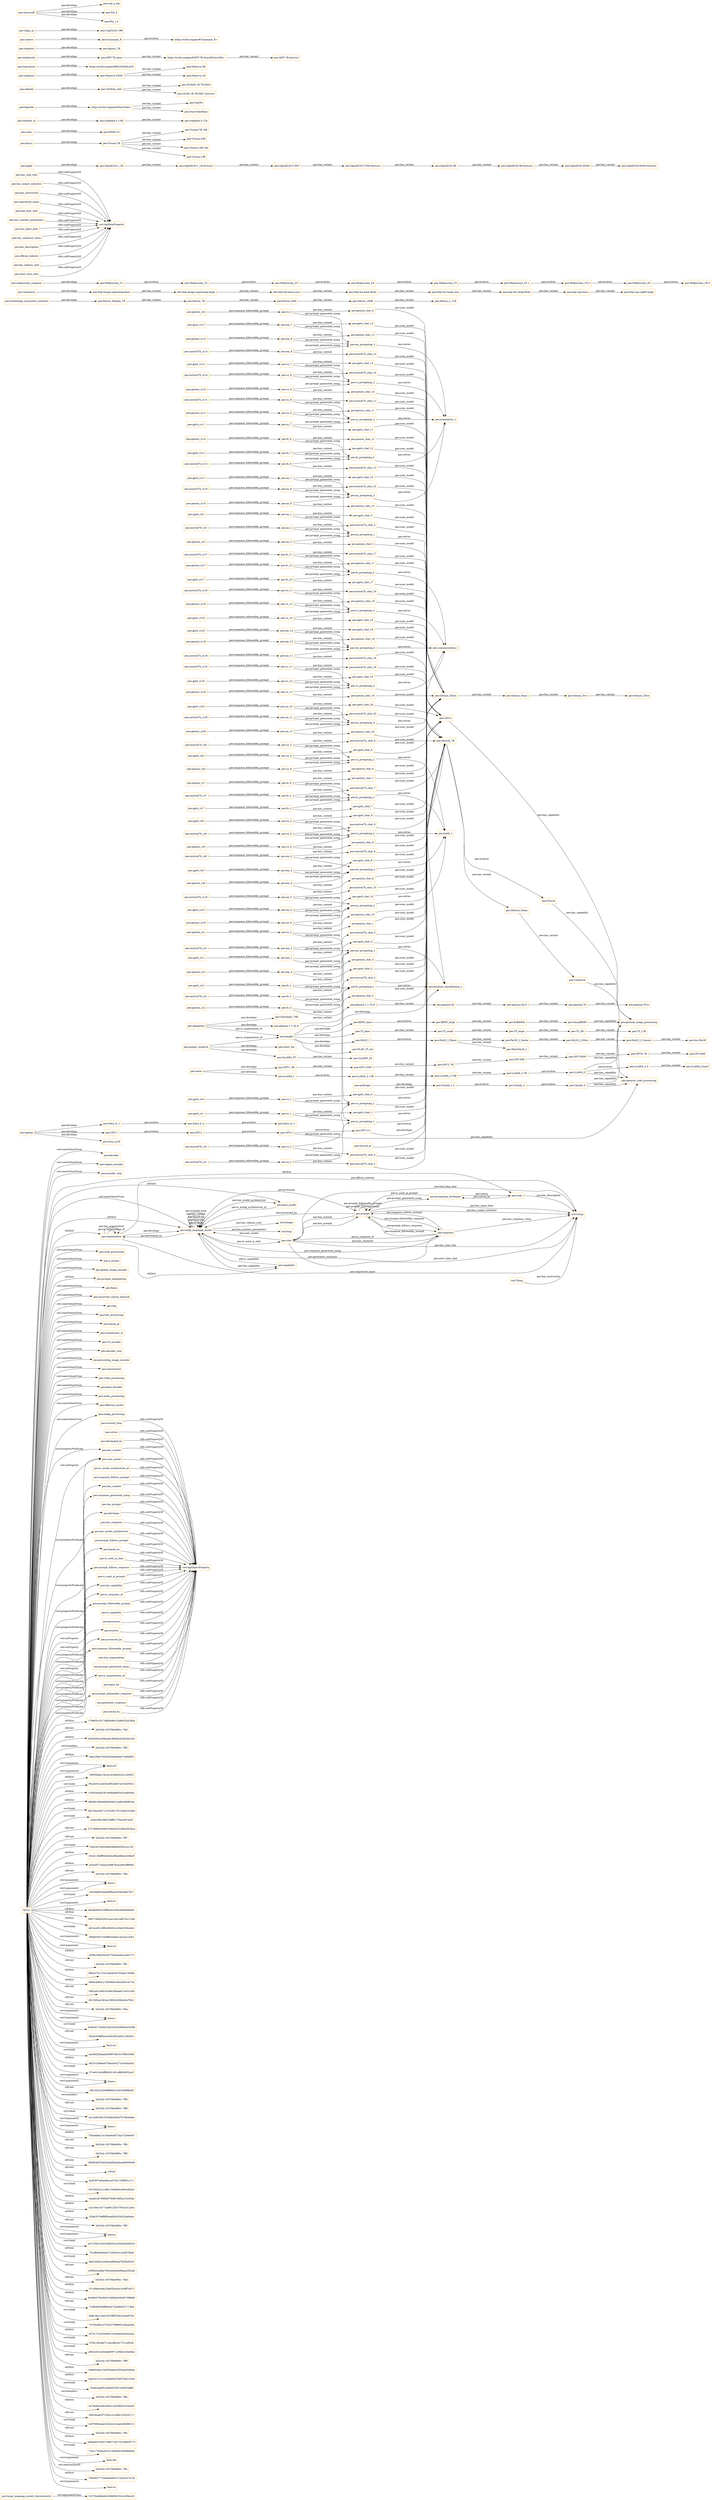 digraph ar2dtool_diagram { 
rankdir=LR;
size="1501"
node [shape = rectangle, color="orange"]; "peo:large_language_model_characteristic" "peo:decoder" "peo:region_encoder" "peo:encoder_only" "peo:organization" "peo:code_processing" "peo:q_former" "peo:global_image_encoder" "peo:prompt_engineering" "peo:llama" "peo:recurrent_neural_network" "peo:chat" "peo:clip" "peo:text_processing" "peo:lamda_pt" "peo:prompting_technique" "peo:transformer_xl" "peo:vit_encoder" "peo:decoder_only" "peo:task" "peo:grounding_image_encoder" "peo:transformer" "peo:capability" "peo:video_processing" "peo:pixel_decoder" "peo:audio_processing" "peo:prompt" "peo:base_model" "peo:diffusion_model" "peo:large_language_model" "53376da66a0eb18fdf481941a509ac45" "peo:image_processing" "peo:response" ; /*classes style*/
	"peo:gemini_rs4" -> "peo:ro_3" [ label = "peo:response_followedby_prompt" ];
	"peo:gpt4_chat_4" -> "peo:GPT-4" [ label = "peo:uses_model" ];
	"peo:gemini_rs12" -> "peo:fs_9" [ label = "peo:response_followedby_prompt" ];
	"peo:ro_1" -> "peo:ro_prompting_1" [ label = "peo:prompt_generated_using" ];
	"peo:ro_1" -> "peo:gpt4_chat_4" [ label = "peo:has_context" ];
	"peo:an_5" -> "peo:an_prompting_2" [ label = "peo:prompt_generated_using" ];
	"peo:an_5" -> "peo:mistral7b_chat_10" [ label = "peo:has_context" ];
	"peo:gpt4_rs20" -> "peo:an_10" [ label = "peo:response_followedby_prompt" ];
	"peo:zs_2" -> "peo:zs_prompting_1" [ label = "peo:prompt_generated_using" ];
	"peo:zs_2" -> "peo:mistral7b_chat_1" [ label = "peo:has_context" ];
	"peo:Falcon_180B" -> "peo:Falcon_2_11B" [ label = "peo:has_variant" ];
	"peo:fs_11" -> "peo:fs_prompting_4" [ label = "peo:prompt_generated_using" ];
	"peo:fs_11" -> "peo:mistral7b_chat_17" [ label = "peo:has_context" ];
	"peo:has_variant" -> "owl:topObjectProperty" [ label = "rdfs:subPropertyOf" ];
	"peo:gemini_chat_15" -> "peo:Gemini_Flash" [ label = "peo:uses_model" ];
	"peo:uses_model" -> "owl:topObjectProperty" [ label = "rdfs:subPropertyOf" ];
	"peo:GPT-2" -> "peo:GPT-3" [ label = "peo:evolves" ];
	"peo:ro_11" -> "peo:ro_prompting_4" [ label = "peo:prompt_generated_using" ];
	"peo:ro_11" -> "peo:mistral7b_chat_19" [ label = "peo:has_context" ];
	"peo:gpt4_chat_15" -> "peo:GPT-4" [ label = "peo:uses_model" ];
	"peo:mistral7b_rs6" -> "peo:zs_5" [ label = "peo:response_followedby_prompt" ];
	"peo:mistral7b_chat_12" -> "peo:Mistral_7B" [ label = "peo:uses_model" ];
	"peo:salesforce" -> "peo:blip-image-captioning-base" [ label = "peo:develops" ];
	"peo:em_7" -> "peo:em_prompting_3" [ label = "peo:prompt_generated_using" ];
	"peo:em_7" -> "peo:gpt4_chat_13" [ label = "peo:has_context" ];
	"peo:mistral7b_rs10" -> "peo:an_5" [ label = "peo:response_followedby_prompt" ];
	"peo:gpt4_rs14" -> "peo:ro_7" [ label = "peo:response_followedby_prompt" ];
	"peo:Midjourney_V2" -> "peo:Midjourney_V3" [ label = "peo:evolves" ];
	"peo:is_model_architecture_of" -> "owl:topObjectProperty" [ label = "rdfs:subPropertyOf" ];
	"peo:gemini_chat_5" -> "peo:Gemini_Flash" [ label = "peo:uses_model" ];
	"peo:RoBERTa" -> "peo:VisualBERT" [ label = "peo:has_variant" ];
	"peo:has_chat_title" -> "owl:topDataProperty" [ label = "rdfs:subPropertyOf" ];
	"peo:em_10" -> "peo:em_prompting_4" [ label = "peo:prompt_generated_using" ];
	"peo:em_10" -> "peo:gpt4_chat_18" [ label = "peo:has_context" ];
	"peo:zs_prompting_2" -> "peo:math_1" [ label = "peo:solves" ];
	"peo:gpt4_rs5" -> "peo:an_1" [ label = "peo:response_followedby_prompt" ];
	"peo:an_12" -> "peo:an_prompting_4" [ label = "peo:prompt_generated_using" ];
	"peo:an_12" -> "peo:gemini_chat_20" [ label = "peo:has_context" ];
	"peo:gemini_rs18" -> "peo:em_12" [ label = "peo:response_followedby_prompt" ];
	"peo:mistral7b_chat_5" -> "peo:Mistral_7B" [ label = "peo:uses_model" ];
	"peo:ro_7" -> "peo:ro_prompting_3" [ label = "peo:prompt_generated_using" ];
	"peo:ro_7" -> "peo:gpt4_chat_14" [ label = "peo:has_context" ];
	"peo:deepmind" -> "peo:google" [ label = "peo:is_organization_of" ];
	"peo:deepmind" -> "peo:gemma-1.1-2b-it" [ label = "peo:develops" ];
	"peo:deepmind" -> "peo:Chinchilla_70B" [ label = "peo:develops" ];
	"peo:response_follows_prompt" -> "owl:topObjectProperty" [ label = "rdfs:subPropertyOf" ];
	"peo:OpenELM-450M" -> "peo:OpenELM-450M-Instruct" [ label = "peo:has_variant" ];
	"peo:lmsys" -> "peo:Vicuna-7B" [ label = "peo:develops" ];
	"peo:Midjourney_V5.2" -> "peo:Midjourney_V6" [ label = "peo:evolves" ];
	"peo:Vicuna-7B" -> "peo:Vicuna-7B-16k" [ label = "peo:has_variant" ];
	"peo:Vicuna-7B" -> "peo:Vicuna-33B" [ label = "peo:has_variant" ];
	"peo:Vicuna-7B" -> "peo:Vicuna-13B-16k" [ label = "peo:has_variant" ];
	"peo:Vicuna-7B" -> "peo:Vicuna-13B" [ label = "peo:has_variant" ];
	"peo:PaLM_2_Bison" -> "peo:PaLM_2_Gecko" [ label = "peo:has_variant" ];
	"peo:PaLM_2_Bison" -> "peo:Med-PaLM_2" [ label = "peo:has_variant" ];
	"peo:LLAMA_2-13B" -> "peo:LLAMA_2-70B" [ label = "peo:has_variant" ];
	"peo:Mistral_7B" -> "peo:Mistral_Nemo" [ label = "peo:has_variant" ];
	"peo:Mistral_7B" -> "peo:Pixtral" [ label = "peo:evolves" ];
	"peo:zs_8" -> "peo:zs_prompting_3" [ label = "peo:prompt_generated_using" ];
	"peo:zs_8" -> "peo:mistral7b_chat_11" [ label = "peo:has_context" ];
	"peo:OPT-125M" -> "peo:OPT-2.7B" [ label = "peo:has_variant" ];
	"peo:gemini_chat_10" -> "peo:Gemini_Flash" [ label = "peo:uses_model" ];
	"peo:VisualBERT" -> "peo:general_image_processing" [ label = "peo:has_capability" ];
	"peo:has_context" -> "owl:topObjectProperty" [ label = "rdfs:subPropertyOf" ];
	"peo:an_prompting_1" -> "peo:emotion_classification_1" [ label = "peo:solves" ];
	"peo:response_generated_using" -> "owl:topObjectProperty" [ label = "rdfs:subPropertyOf" ];
	"peo:gpt4_chat_10" -> "peo:GPT-4" [ label = "peo:uses_model" ];
	"peo:Claude_3" -> "peo:general_image_processing" [ label = "peo:has_capability" ];
	"peo:Claude_3" -> "peo:general_code_processing" [ label = "peo:has_capability" ];
	"peo:mistral7b_rs1" -> "peo:zs_2" [ label = "peo:response_followedby_prompt" ];
	"peo:fs_6" -> "peo:fs_prompting_2" [ label = "peo:prompt_generated_using" ];
	"peo:fs_6" -> "peo:gemini_chat_7" [ label = "peo:has_context" ];
	"peo:fs_prompting_4" -> "peo:summarization_1" [ label = "peo:solves" ];
	"peo:em_2" -> "peo:em_prompting_1" [ label = "peo:prompt_generated_using" ];
	"peo:em_2" -> "peo:mistral7b_chat_3" [ label = "peo:has_context" ];
	"peo:mistral7b_chat_18" -> "peo:Mistral_7B" [ label = "peo:uses_model" ];
	"peo:mistral7b_rs16" -> "peo:zs_11" [ label = "peo:response_followedby_prompt" ];
	"peo:OPT-350M" -> "peo:OPT-6.7B" [ label = "peo:has_variant" ];
	"peo:mistral_ai" -> "peo:Mistral_7B" [ label = "peo:develops" ];
	"peo:anthropic" -> "peo:Claude_1.2" [ label = "peo:develops" ];
	"peo:rwkv" -> "peo:RWKV-v5" [ label = "peo:develops" ];
	"peo:PaLM_2_Otter" -> "peo:PaLM_2_Unicorn" [ label = "peo:has_variant" ];
	"peo:ro_prompting_1" -> "peo:emotion_classification_1" [ label = "peo:solves" ];
	"peo:gemini_rs5" -> "peo:an_3" [ label = "peo:response_followedby_prompt" ];
	"peo:gemini_rs13" -> "peo:em_9" [ label = "peo:response_followedby_prompt" ];
	"peo:ro_2" -> "peo:ro_prompting_1" [ label = "peo:prompt_generated_using" ];
	"peo:ro_2" -> "peo:mistral7b_chat_4" [ label = "peo:has_context" ];
	"peo:an_6" -> "peo:an_prompting_2" [ label = "peo:prompt_generated_using" ];
	"peo:an_6" -> "peo:gemini_chat_10" [ label = "peo:has_context" ];
	"peo:gpt4_chat_5" -> "peo:GPT-4" [ label = "peo:uses_model" ];
	"peo:blip-vqa-base" -> "peo:blip-vqa-capfilt-large" [ label = "peo:has_variant" ];
	"peo:has_prompt" -> "owl:topObjectProperty" [ label = "rdfs:subPropertyOf" ];
	"peo:OpenELM-1_1B" -> "peo:OpenELM-1_1B-Instruct" [ label = "peo:has_variant" ];
	"peo:PaLM_2_Gecko" -> "peo:PaLM_2_Otter" [ label = "peo:has_variant" ];
	"peo:zs_3" -> "peo:zs_prompting_1" [ label = "peo:prompt_generated_using" ];
	"peo:zs_3" -> "peo:gemini_chat_1" [ label = "peo:has_context" ];
	"peo:develops" -> "owl:topObjectProperty" [ label = "rdfs:subPropertyOf" ];
	"peo:LLAMA_2-7B" -> "peo:LLAMA_3" [ label = "peo:evolves" ];
	"peo:fs_12" -> "peo:fs_prompting_4" [ label = "peo:prompt_generated_using" ];
	"peo:fs_12" -> "peo:gemini_chat_17" [ label = "peo:has_context" ];
	"peo:gemma-7b" -> "peo:gemma-7b-it" [ label = "peo:has_variant" ];
	"peo:gemini_chat_16" -> "peo:Gemini_Flash" [ label = "peo:uses_model" ];
	"peo:has_response" -> "owl:topObjectProperty" [ label = "rdfs:subPropertyOf" ];
	"peo:ro_12" -> "peo:ro_prompting_4" [ label = "peo:prompt_generated_using" ];
	"peo:ro_12" -> "peo:gemini_chat_19" [ label = "peo:has_context" ];
	"peo:GPT-3" -> "peo:general_code_processing" [ label = "peo:has_capability" ];
	"peo:GPT-3" -> "peo:GPT-3.5" [ label = "peo:evolves" ];
	"peo:gpt4_chat_16" -> "peo:GPT-4" [ label = "peo:uses_model" ];
	"peo:OPT-6.7B" -> "peo:OPT-66B" [ label = "peo:has_variant" ];
	"peo:stablelm-2-1-6b" -> "peo:stablelm-2-12b" [ label = "peo:has_variant" ];
	"peo:fs_1" -> "peo:fs_prompting_1" [ label = "peo:prompt_generated_using" ];
	"peo:fs_1" -> "peo:gpt4_chat_2" [ label = "peo:has_context" ];
	"peo:Gemini_Flash" -> "peo:Gemini_Nano" [ label = "peo:has_variant" ];
	"peo:mistral7b_rs7" -> "peo:fs_5" [ label = "peo:response_followedby_prompt" ];
	"peo:blip-itm-base-flickr" -> "peo:blip-itm-large-coco" [ label = "peo:has_variant" ];
	"peo:has_model_architecture" -> "owl:topObjectProperty" [ label = "rdfs:subPropertyOf" ];
	"peo:em_8" -> "peo:em_prompting_3" [ label = "peo:prompt_generated_using" ];
	"peo:em_8" -> "peo:mistral7b_chat_13" [ label = "peo:has_context" ];
	"peo:mistral7b_chat_13" -> "peo:Mistral_7B" [ label = "peo:uses_model" ];
	"peo:has_output_indicator" -> "owl:topDataProperty" [ label = "rdfs:subPropertyOf" ];
	"peo:mistral7b_rs11" -> "peo:zs_8" [ label = "peo:response_followedby_prompt" ];
	"peo:gpt4_rs15" -> "peo:an_7" [ label = "peo:response_followedby_prompt" ];
	"peo:Midjourney_V3" -> "peo:Midjourney_V4" [ label = "peo:evolves" ];
	"peo:gemini_chat_6" -> "peo:Gemini_Flash" [ label = "peo:uses_model" ];
	"https://w3id.org/peo#StarCoder+" -> "peo:StarPii" [ label = "peo:has_variant" ];
	"https://w3id.org/peo#StarCoder+" -> "peo:StarCoderBase" [ label = "peo:has_variant" ];
	"peo:allenAI" -> "peo:OLMoE_code" [ label = "peo:develops" ];
	"peo:an_1" -> "peo:an_prompting_1" [ label = "peo:prompt_generated_using" ];
	"peo:an_1" -> "peo:gpt4_chat_5" [ label = "peo:has_context" ];
	"peo:Gemini_Pro" -> "peo:Gemini_Ultra" [ label = "peo:has_variant" ];
	"peo:em_11" -> "peo:em_prompting_4" [ label = "peo:prompt_generated_using" ];
	"peo:em_11" -> "peo:mistral7b_chat_18" [ label = "peo:has_context" ];
	"peo:zs_prompting_3" -> "peo:translation_1" [ label = "peo:solves" ];
	"peo:gpt4_rs6" -> "peo:zs_4" [ label = "peo:response_followedby_prompt" ];
	"peo:gemini_rs19" -> "peo:ro_12" [ label = "peo:response_followedby_prompt" ];
	"peo:mistral7b_chat_6" -> "peo:Mistral_7B" [ label = "peo:uses_model" ];
	"peo:ro_8" -> "peo:ro_prompting_3" [ label = "peo:prompt_generated_using" ];
	"peo:ro_8" -> "peo:mistral7b_chat_14" [ label = "peo:has_context" ];
	"peo:BERT_base" -> "peo:BERT_large" [ label = "peo:evolves" ];
	"peo:prompt_follows_prompt" -> "owl:topObjectProperty" [ label = "rdfs:subPropertyOf" ];
	"peo:gemini_rs20" -> "peo:an_12" [ label = "peo:response_followedby_prompt" ];
	"peo:zs_9" -> "peo:zs_prompting_3" [ label = "peo:prompt_generated_using" ];
	"peo:zs_9" -> "peo:gemini_chat_11" [ label = "peo:has_context" ];
	"peo:gemini_chat_11" -> "peo:Gemini_Flash" [ label = "peo:uses_model" ];
	"peo:an_prompting_2" -> "peo:math_1" [ label = "peo:solves" ];
	"peo:gpt4_chat_11" -> "peo:GPT-4" [ label = "peo:uses_model" ];
	"peo:mistral7b_rs2" -> "peo:fs_2" [ label = "peo:response_followedby_prompt" ];
	"peo:fs_7" -> "peo:fs_prompting_3" [ label = "peo:prompt_generated_using" ];
	"peo:fs_7" -> "peo:gpt4_chat_12" [ label = "peo:has_context" ];
	"peo:em_3" -> "peo:em_prompting_1" [ label = "peo:prompt_generated_using" ];
	"peo:em_3" -> "peo:gemini_chat_3" [ label = "peo:has_context" ];
	"peo:gpt4_rs10" -> "peo:an_4" [ label = "peo:response_followedby_prompt" ];
	"peo:based_on" -> "owl:topObjectProperty" [ label = "rdfs:subPropertyOf" ];
	"peo:sapienza" -> "peo:Minerva-350M" [ label = "peo:develops" ];
	"peo:mistral7b_chat_19" -> "peo:Mistral_7B" [ label = "peo:uses_model" ];
	"peo:T5_base" -> "peo:T5_small" [ label = "peo:has_variant" ];
	"peo:mistral7b_rs17" -> "peo:fs_11" [ label = "peo:response_followedby_prompt" ];
	"peo:gemini_chat_1" -> "peo:Gemini_Flash" [ label = "peo:uses_model" ];
	"peo:Falcon_40B" -> "peo:Falcon_180B" [ label = "peo:has_variant" ];
	"peo:ro_prompting_2" -> "peo:math_1" [ label = "peo:solves" ];
	"peo:gemini_rs6" -> "peo:zs_6" [ label = "peo:response_followedby_prompt" ];
	"peo:blip-image-captioning-large" -> "peo:blip-itm-base-coco" [ label = "peo:has_variant" ];
	"peo:midjourney_company" -> "peo:Midjourney_V1" [ label = "peo:develops" ];
	"peo:mistral7b_chat_1" -> "peo:Mistral_7B" [ label = "peo:uses_model" ];
	"peo:ro_3" -> "peo:ro_prompting_1" [ label = "peo:prompt_generated_using" ];
	"peo:ro_3" -> "peo:gemini_chat_4" [ label = "peo:has_context" ];
	"peo:mistral7b_chat_20" -> "peo:Mistral_7B" [ label = "peo:uses_model" ];
	"peo:gpt4_rs1" -> "peo:zs_1" [ label = "peo:response_followedby_prompt" ];
	"peo:an_7" -> "peo:an_prompting_3" [ label = "peo:prompt_generated_using" ];
	"peo:an_7" -> "peo:gpt4_chat_15" [ label = "peo:has_context" ];
	"peo:large_language_model_characteristic" -> "53376da66a0eb18fdf481941a509ac45" [ label = "owl:equivalentClass" ];
	"peo:gemini_rs14" -> "peo:ro_9" [ label = "peo:response_followedby_prompt" ];
	"peo:blip-itm-base-coco" -> "peo:blip-itm-base-flickr" [ label = "peo:has_variant" ];
	"peo:gpt4_chat_6" -> "peo:GPT-4" [ label = "peo:uses_model" ];
	"peo:OpenELM-270M" -> "peo:OpenELM-270M-Instruct" [ label = "peo:has_variant" ];
	"peo:has_instruction" -> "owl:topDataProperty" [ label = "rdfs:subPropertyOf" ];
	"peo:zs_4" -> "peo:zs_prompting_2" [ label = "peo:prompt_generated_using" ];
	"peo:zs_4" -> "peo:gpt4_chat_6" [ label = "peo:has_context" ];
	"peo:PaLM_1" -> "peo:PaLM_2_Bison" [ label = "peo:evolves" ];
	"peo:GLaMM_FT" -> "peo:GLaMM_ZS" [ label = "peo:has_variant" ];
	"peo:is_used_in_chat" -> "owl:topObjectProperty" [ label = "rdfs:subPropertyOf" ];
	"peo:gemini_chat_17" -> "peo:Gemini_Flash" [ label = "peo:uses_model" ];
	"peo:OLMoE_code" -> "peo:OLMoE-1B-7B-0924" [ label = "peo:has_variant" ];
	"peo:OLMoE_code" -> "peo:OLMo-1B-7B-0927-Instruct" [ label = "peo:has_variant" ];
	"peo:blip-itm-large-coco" -> "peo:blip-itm-large-flickr" [ label = "peo:has_variant" ];
	"peo:GPT-4" -> "peo:general_image_processing" [ label = "peo:has_capability" ];
	"peo:google_research" -> "peo:google" [ label = "peo:is_organization_of" ];
	"peo:google_research" -> "peo:xlnet_llm" [ label = "peo:develops" ];
	"peo:google_research" -> "peo:GLaMM_FT" [ label = "peo:develops" ];
	"peo:gpt4_chat_17" -> "peo:GPT-4" [ label = "peo:uses_model" ];
	"peo:gemma-2b-it" -> "peo:gemma-7b" [ label = "peo:has_variant" ];
	"peo:fs_2" -> "peo:fs_prompting_1" [ label = "peo:prompt_generated_using" ];
	"peo:fs_2" -> "peo:mistral7b_chat_2" [ label = "peo:has_context" ];
	"peo:mistral7b_rs8" -> "peo:em_5" [ label = "peo:response_followedby_prompt" ];
	"peo:mistral7b_chat_14" -> "peo:Mistral_7B" [ label = "peo:uses_model" ];
	"peo:em_9" -> "peo:em_prompting_3" [ label = "peo:prompt_generated_using" ];
	"peo:em_9" -> "peo:gemini_chat_13" [ label = "peo:has_context" ];
	"peo:mistral7b_rs12" -> "peo:fs_8" [ label = "peo:response_followedby_prompt" ];
	"peo:em_prompting_1" -> "peo:emotion_classification_1" [ label = "peo:solves" ];
	"peo:OpenELM-3B-Instruct" -> "peo:OpenELM-450M" [ label = "peo:has_variant" ];
	"peo:gpt4_rs16" -> "peo:zs_10" [ label = "peo:response_followedby_prompt" ];
	"peo:Midjourney_V4" -> "peo:Midjourney_V5" [ label = "peo:evolves" ];
	"peo:gemini_chat_7" -> "peo:Gemini_Flash" [ label = "peo:uses_model" ];
	"peo:gemini_rs1" -> "peo:zs_3" [ label = "peo:response_followedby_prompt" ];
	"peo:T5_large" -> "peo:T5_3B" [ label = "peo:has_variant" ];
	"peo:prompt_follows_response" -> "owl:topObjectProperty" [ label = "rdfs:subPropertyOf" ];
	"peo:an_2" -> "peo:an_prompting_1" [ label = "peo:prompt_generated_using" ];
	"peo:an_2" -> "peo:mistral7b_chat_5" [ label = "peo:has_context" ];
	"peo:gpt4_chat_1" -> "peo:GPT-4" [ label = "peo:uses_model" ];
	"peo:em_12" -> "peo:em_prompting_4" [ label = "peo:prompt_generated_using" ];
	"peo:em_12" -> "peo:gemini_chat_18" [ label = "peo:has_context" ];
	"peo:gpt4_rs7" -> "peo:fs_4" [ label = "peo:response_followedby_prompt" ];
	"peo:zs_prompting_4" -> "peo:summarization_1" [ label = "peo:solves" ];
	"peo:mistral7b_chat_7" -> "peo:Mistral_7B" [ label = "peo:uses_model" ];
	"peo:ro_9" -> "peo:ro_prompting_3" [ label = "peo:prompt_generated_using" ];
	"peo:ro_9" -> "peo:gemini_chat_14" [ label = "peo:has_context" ];
	"peo:registered_name" -> "owl:topDataProperty" [ label = "rdfs:subPropertyOf" ];
	"peo:is_used_in_prompt" -> "owl:topObjectProperty" [ label = "rdfs:subPropertyOf" ];
	"peo:has_capability" -> "owl:topObjectProperty" [ label = "rdfs:subPropertyOf" ];
	"peo:OPT-1.3B" -> "peo:OPT-125M" [ label = "peo:has_variant" ];
	"peo:gemini_chat_12" -> "peo:Gemini_Flash" [ label = "peo:uses_model" ];
	"peo:zs_10" -> "peo:zs_prompting_4" [ label = "peo:prompt_generated_using" ];
	"peo:zs_10" -> "peo:gpt4_chat_16" [ label = "peo:has_context" ];
	"peo:bigscience" -> "https://w3id.org/peo#BLOOMZ&mT0" [ label = "peo:develops" ];
	"peo:an_prompting_3" -> "peo:translation_1" [ label = "peo:solves" ];
	"peo:gpt4_chat_12" -> "peo:GPT-4" [ label = "peo:uses_model" ];
	"peo:OpenELM-270M-Instruct" -> "peo:OpenELM-3B" [ label = "peo:has_variant" ];
	"peo:mistral7b_rs3" -> "peo:em_2" [ label = "peo:response_followedby_prompt" ];
	"peo:MPT-7B_base" -> "https://w3id.org/peo#MPT-7B-StoryWriter-65k+" [ label = "peo:has_variant" ];
	"peo:is_response_of" -> "owl:topObjectProperty" [ label = "rdfs:subPropertyOf" ];
	"peo:prompt_followedby_prompt" -> "owl:topObjectProperty" [ label = "rdfs:subPropertyOf" ];
	"peo:fs_8" -> "peo:fs_prompting_3" [ label = "peo:prompt_generated_using" ];
	"peo:fs_8" -> "peo:mistral7b_chat_12" [ label = "peo:has_context" ];
	"peo:em_4" -> "peo:em_prompting_2" [ label = "peo:prompt_generated_using" ];
	"peo:em_4" -> "peo:gpt4_chat_8" [ label = "peo:has_context" ];
	"peo:gpt4_rs11" -> "peo:zs_7" [ label = "peo:response_followedby_prompt" ];
	"peo:DALL-E_1" -> "peo:DALL-E_2" [ label = "peo:evolves" ];
	"peo:mistral7b_rs18" -> "peo:em_11" [ label = "peo:response_followedby_prompt" ];
	"peo:gemini_chat_2" -> "peo:Gemini_Flash" [ label = "peo:uses_model" ];
	"peo:ro_prompting_3" -> "peo:translation_1" [ label = "peo:solves" ];
	"peo:gemini_rs7" -> "peo:fs_6" [ label = "peo:response_followedby_prompt" ];
	"peo:gpt4_chat_7" -> "peo:GPT-4" [ label = "peo:uses_model" ];
	"peo:Minerva-350M" -> "peo:Minerva-3B" [ label = "peo:has_variant" ];
	"peo:Minerva-350M" -> "peo:Minerva-1B" [ label = "peo:has_variant" ];
	"peo:gpt4_rs2" -> "peo:fs_1" [ label = "peo:response_followedby_prompt" ];
	"peo:is_capability" -> "owl:topObjectProperty" [ label = "rdfs:subPropertyOf" ];
	"peo:gemini_rs15" -> "peo:an_9" [ label = "peo:response_followedby_prompt" ];
	"peo:mistral7b_chat_2" -> "peo:Mistral_7B" [ label = "peo:uses_model" ];
	"peo:ro_4" -> "peo:ro_prompting_2" [ label = "peo:prompt_generated_using" ];
	"peo:ro_4" -> "peo:gpt4_chat_9" [ label = "peo:has_context" ];
	"peo:an_8" -> "peo:an_prompting_3" [ label = "peo:prompt_generated_using" ];
	"peo:an_8" -> "peo:mistral7b_chat_15" [ label = "peo:has_context" ];
	"peo:Falcon_7B" -> "peo:Falcon_40B" [ label = "peo:has_variant" ];
	"peo:end_time_chat" -> "owl:topDataProperty" [ label = "rdfs:subPropertyOf" ];
	"peo:processes" -> "owl:topObjectProperty" [ label = "rdfs:subPropertyOf" ];
	"peo:google" -> "peo:T5_base" [ label = "peo:develops" ];
	"peo:google" -> "peo:PaLM_1" [ label = "peo:develops" ];
	"peo:google" -> "peo:Gemini_Flash" [ label = "peo:develops" ];
	"peo:google" -> "peo:FLAN_T5_xxl" [ label = "peo:develops" ];
	"peo:google" -> "peo:BERT_base" [ label = "peo:develops" ];
	"peo:LLAMA_2-70B" -> "peo:LLAMA_2-7B" [ label = "peo:has_variant" ];
	"peo:has_number_parameters" -> "owl:topDataProperty" [ label = "rdfs:subPropertyOf" ];
	"peo:zs_5" -> "peo:zs_prompting_2" [ label = "peo:prompt_generated_using" ];
	"peo:zs_5" -> "peo:mistral7b_chat_6" [ label = "peo:has_context" ];
	"peo:evolves" -> "owl:topObjectProperty" [ label = "rdfs:subPropertyOf" ];
	"peo:gemini_chat_18" -> "peo:Gemini_Flash" [ label = "peo:uses_model" ];
	"peo:LLAMA_1" -> "peo:LLAMA_2-13B" [ label = "peo:evolves" ];
	"peo:gpt4_chat_18" -> "peo:GPT-4" [ label = "peo:uses_model" ];
	"peo:fs_3" -> "peo:fs_prompting_1" [ label = "peo:prompt_generated_using" ];
	"peo:fs_3" -> "peo:gemini_chat_2" [ label = "peo:has_context" ];
	"peo:BERT_large" -> "peo:RoBERTa" [ label = "peo:has_variant" ];
	"peo:fs_prompting_1" -> "peo:emotion_classification_1" [ label = "peo:solves" ];
	"peo:mistral7b_rs9" -> "peo:ro_5" [ label = "peo:response_followedby_prompt" ];
	"peo:stanford" -> "peo:alpaca_7B" [ label = "peo:develops" ];
	"peo:mistral7b_chat_15" -> "peo:Mistral_7B" [ label = "peo:uses_model" ];
	"peo:em_prompting_2" -> "peo:math_1" [ label = "peo:solves" ];
	"peo:mistral7b_rs13" -> "peo:em_8" [ label = "peo:response_followedby_prompt" ];
	"https://w3id.org/peo#MPT-7B-StoryWriter-65k+" -> "peo:MPT-7B-Instruct" [ label = "peo:has_variant" ];
	"peo:gpt4_rs17" -> "peo:fs_10" [ label = "peo:response_followedby_prompt" ];
	"peo:processed_by" -> "owl:topObjectProperty" [ label = "rdfs:subPropertyOf" ];
	"peo:Midjourney_V5" -> "peo:Midjourney_V5.1" [ label = "peo:evolves" ];
	"peo:meta" -> "peo:OPT-1.3B" [ label = "peo:develops" ];
	"peo:meta" -> "peo:LLAMA_1" [ label = "peo:develops" ];
	"peo:gemini_rs2" -> "peo:fs_3" [ label = "peo:response_followedby_prompt" ];
	"peo:gemini_chat_8" -> "peo:Gemini_Flash" [ label = "peo:uses_model" ];
	"peo:has_input_data" -> "owl:topDataProperty" [ label = "rdfs:subPropertyOf" ];
	"peo:gemini_rs10" -> "peo:an_6" [ label = "peo:response_followedby_prompt" ];
	"peo:an_3" -> "peo:an_prompting_1" [ label = "peo:prompt_generated_using" ];
	"peo:an_3" -> "peo:gemini_chat_5" [ label = "peo:has_context" ];
	"peo:gpt4_chat_2" -> "peo:GPT-4" [ label = "peo:uses_model" ];
	"peo:gpt4_rs8" -> "peo:em_4" [ label = "peo:response_followedby_prompt" ];
	"peo:has_response_value" -> "owl:topDataProperty" [ label = "rdfs:subPropertyOf" ];
	"peo:mistral7b_chat_8" -> "peo:Mistral_7B" [ label = "peo:uses_model" ];
	"peo:Mistral_Nemo" -> "peo:Codestral" [ label = "peo:has_variant" ];
	"peo:response_followedby_prompt" -> "owl:topObjectProperty" [ label = "rdfs:subPropertyOf" ];
	"peo:gemini_chat_13" -> "peo:Gemini_Flash" [ label = "peo:uses_model" ];
	"peo:zs_11" -> "peo:zs_prompting_4" [ label = "peo:prompt_generated_using" ];
	"peo:zs_11" -> "peo:mistral7b_chat_16" [ label = "peo:has_context" ];
	"peo:an_prompting_4" -> "peo:summarization_1" [ label = "peo:solves" ];
	"peo:gpt4_chat_13" -> "peo:GPT-4" [ label = "peo:uses_model" ];
	"peo:Falcon_Mamba_7B" -> "peo:Falcon_7B" [ label = "peo:has_variant" ];
	"peo:gemma-1.1-2b-it" -> "peo:gemma-1.1-7b-it" [ label = "peo:has_variant" ];
	"peo:mistral7b_rs4" -> "peo:ro_2" [ label = "peo:response_followedby_prompt" ];
	"peo:fs_9" -> "peo:fs_prompting_3" [ label = "peo:prompt_generated_using" ];
	"peo:fs_9" -> "peo:gemini_chat_12" [ label = "peo:has_context" ];
	"peo:mistral7b_chat_10" -> "peo:Mistral_7B" [ label = "peo:uses_model" ];
	"peo:em_5" -> "peo:em_prompting_2" [ label = "peo:prompt_generated_using" ];
	"peo:em_5" -> "peo:mistral7b_chat_8" [ label = "peo:has_context" ];
	"peo:Claude_1.2" -> "peo:Claude_2" [ label = "peo:evolves" ];
	"peo:gpt4_rs12" -> "peo:fs_7" [ label = "peo:response_followedby_prompt" ];
	"peo:DALL-E_2" -> "peo:DALL-E_3" [ label = "peo:evolves" ];
	"peo:mistral7b_rs19" -> "peo:ro_11" [ label = "peo:response_followedby_prompt" ];
	"peo:gemini_chat_3" -> "peo:Gemini_Flash" [ label = "peo:uses_model" ];
	"peo:Pixtral" -> "peo:general_image_processing" [ label = "peo:has_capability" ];
	"peo:has_organization" -> "owl:topObjectProperty" [ label = "rdfs:subPropertyOf" ];
	"peo:ro_prompting_4" -> "peo:summarization_1" [ label = "peo:solves" ];
	"peo:gemma-1.1-7b-it" -> "peo:gemma-2b" [ label = "peo:has_variant" ];
	"peo:gemini_rs8" -> "peo:em_6" [ label = "peo:response_followedby_prompt" ];
	"peo:mistral7b_rs20" -> "peo:an_11" [ label = "peo:response_followedby_prompt" ];
	"peo:an_10" -> "peo:an_prompting_4" [ label = "peo:prompt_generated_using" ];
	"peo:an_10" -> "peo:gpt4_chat_20" [ label = "peo:has_context" ];
	"peo:gpt4_rs3" -> "peo:em_1" [ label = "peo:response_followedby_prompt" ];
	"peo:gemini_rs16" -> "peo:zs_12" [ label = "peo:response_followedby_prompt" ];
	"peo:mistral7b_chat_3" -> "peo:Mistral_7B" [ label = "peo:uses_model" ];
	"peo:ro_5" -> "peo:ro_prompting_2" [ label = "peo:prompt_generated_using" ];
	"peo:ro_5" -> "peo:mistral7b_chat_9" [ label = "peo:has_context" ];
	"peo:an_9" -> "peo:an_prompting_3" [ label = "peo:prompt_generated_using" ];
	"peo:an_9" -> "peo:gemini_chat_15" [ label = "peo:has_context" ];
	"peo:gpt4_chat_8" -> "peo:GPT-4" [ label = "peo:uses_model" ];
	"peo:Command_R" -> "https://w3id.org/peo#Command_R+" [ label = "peo:evolves" ];
	"peo:blip-image-captioning-base" -> "peo:blip-image-captioning-large" [ label = "peo:has_variant" ];
	"peo:stability_ai" -> "peo:stablelm-2-1-6b" [ label = "peo:develops" ];
	"peo:zs_6" -> "peo:zs_prompting_2" [ label = "peo:prompt_generated_using" ];
	"peo:zs_6" -> "peo:gemini_chat_6" [ label = "peo:has_context" ];
	"peo:Codestral" -> "peo:general_code_processing" [ label = "peo:has_capability" ];
	"peo:gemini_chat_19" -> "peo:Gemini_Flash" [ label = "peo:uses_model" ];
	"peo:gpt4_chat_19" -> "peo:GPT-4" [ label = "peo:uses_model" ];
	"peo:databricks" -> "peo:MPT-7B_base" [ label = "peo:develops" ];
	"peo:fs_4" -> "peo:fs_prompting_2" [ label = "peo:prompt_generated_using" ];
	"peo:fs_4" -> "peo:gpt4_chat_7" [ label = "peo:has_context" ];
	"peo:fs_prompting_2" -> "peo:math_1" [ label = "peo:solves" ];
	"peo:OpenELM-3B" -> "peo:OpenELM-3B-Instruct" [ label = "peo:has_variant" ];
	"peo:gemini_chat_20" -> "peo:Gemini_Flash" [ label = "peo:uses_model" ];
	"peo:OPT-30B" -> "peo:OPT-350M" [ label = "peo:has_variant" ];
	"peo:mistral7b_chat_16" -> "peo:Mistral_7B" [ label = "peo:uses_model" ];
	"peo:em_prompting_3" -> "peo:translation_1" [ label = "peo:solves" ];
	"peo:mistral7b_rs14" -> "peo:ro_8" [ label = "peo:response_followedby_prompt" ];
	"peo:gpt4_chat_20" -> "peo:GPT-4" [ label = "peo:uses_model" ];
	"peo:gpt4_rs18" -> "peo:em_10" [ label = "peo:response_followedby_prompt" ];
	"peo:Midjourney_V6" -> "peo:Midjourney_V6.2" [ label = "peo:evolves" ];
	"peo:zhipu_ai" -> "peo:CogVLM2-19B" [ label = "peo:develops" ];
	"peo:gemini_chat_9" -> "peo:Gemini_Flash" [ label = "peo:uses_model" ];
	"peo:gemini_rs3" -> "peo:em_3" [ label = "peo:response_followedby_prompt" ];
	"peo:bigcode" -> "https://w3id.org/peo#StarCoder+" [ label = "peo:develops" ];
	"peo:prompt_generated_using" -> "owl:topObjectProperty" [ label = "rdfs:subPropertyOf" ];
	"peo:gemini_rs11" -> "peo:zs_9" [ label = "peo:response_followedby_prompt" ];
	"peo:an_4" -> "peo:an_prompting_2" [ label = "peo:prompt_generated_using" ];
	"peo:an_4" -> "peo:gpt4_chat_10" [ label = "peo:has_context" ];
	"peo:gpt4_chat_3" -> "peo:GPT-4" [ label = "peo:uses_model" ];
	"peo:gpt4_rs9" -> "peo:ro_4" [ label = "peo:response_followedby_prompt" ];
	"peo:mistral7b_chat_9" -> "peo:Mistral_7B" [ label = "peo:uses_model" ];
	"peo:is_organization_of" -> "owl:topObjectProperty" [ label = "rdfs:subPropertyOf" ];
	"peo:T5_3B" -> "peo:T5_11B" [ label = "peo:has_variant" ];
	"peo:T5_small" -> "peo:T5_large" [ label = "peo:has_variant" ];
	"peo:basis_for" -> "owl:topObjectProperty" [ label = "rdfs:subPropertyOf" ];
	"peo:zs_1" -> "peo:zs_prompting_1" [ label = "peo:prompt_generated_using" ];
	"peo:zs_1" -> "peo:gpt4_chat_1" [ label = "peo:has_context" ];
	"peo:has_description" -> "owl:topDataProperty" [ label = "rdfs:subPropertyOf" ];
	"peo:prompt_followedby_response" -> "owl:topObjectProperty" [ label = "rdfs:subPropertyOf" ];
	"peo:fs_10" -> "peo:fs_prompting_4" [ label = "peo:prompt_generated_using" ];
	"peo:fs_10" -> "peo:gpt4_chat_17" [ label = "peo:has_context" ];
	"peo:gemini_chat_14" -> "peo:Gemini_Flash" [ label = "peo:uses_model" ];
	"peo:zs_12" -> "peo:zs_prompting_4" [ label = "peo:prompt_generated_using" ];
	"peo:zs_12" -> "peo:gemini_chat_16" [ label = "peo:has_context" ];
	"peo:OpenELM-1_1B-Instruct" -> "peo:OpenELM-270M" [ label = "peo:has_variant" ];
	"peo:generates_response" -> "owl:topObjectProperty" [ label = "rdfs:subPropertyOf" ];
	"peo:ro_10" -> "peo:ro_prompting_4" [ label = "peo:prompt_generated_using" ];
	"peo:ro_10" -> "peo:gpt4_chat_19" [ label = "peo:has_context" ];
	"peo:GPT-1" -> "peo:GPT-2" [ label = "peo:evolves" ];
	"peo:microsoft" -> "peo:vall_e_llm" [ label = "peo:develops" ];
	"peo:microsoft" -> "peo:Phi_2" [ label = "peo:develops" ];
	"peo:microsoft" -> "peo:Phi_1.5" [ label = "peo:develops" ];
	"peo:gpt4_chat_14" -> "peo:GPT-4" [ label = "peo:uses_model" ];
	"peo:mistral7b_rs5" -> "peo:an_2" [ label = "peo:response_followedby_prompt" ];
	"peo:mistral7b_chat_11" -> "peo:Mistral_7B" [ label = "peo:uses_model" ];
	"peo:em_6" -> "peo:em_prompting_2" [ label = "peo:prompt_generated_using" ];
	"peo:em_6" -> "peo:gemini_chat_8" [ label = "peo:has_context" ];
	"peo:official_website" -> "owl:topDataProperty" [ label = "rdfs:subPropertyOf" ];
	"peo:gpt4_rs13" -> "peo:em_7" [ label = "peo:response_followedby_prompt" ];
	"peo:Midjourney_V1" -> "peo:Midjourney_V2" [ label = "peo:evolves" ];
	"peo:gemini_chat_4" -> "peo:Gemini_Flash" [ label = "peo:uses_model" ];
	"peo:technology_innovation_institute" -> "peo:Falcon_Mamba_7B" [ label = "peo:develops" ];
	"peo:gemma-2b" -> "peo:gemma-2b-it" [ label = "peo:has_variant" ];
	"peo:gemini_rs9" -> "peo:ro_6" [ label = "peo:response_followedby_prompt" ];
	"peo:solved_by" -> "owl:topObjectProperty" [ label = "rdfs:subPropertyOf" ];
	"peo:has_release_year" -> "owl:topDataProperty" [ label = "rdfs:subPropertyOf" ];
	"peo:gpt4_chat_9" -> "peo:GPT-4" [ label = "peo:uses_model" ];
	"peo:gpt4_rs4" -> "peo:ro_1" [ label = "peo:response_followedby_prompt" ];
	"peo:zs_prompting_1" -> "peo:emotion_classification_1" [ label = "peo:solves" ];
	"peo:mistral7b_chat_4" -> "peo:Mistral_7B" [ label = "peo:uses_model" ];
	"peo:gemini_rs17" -> "peo:fs_12" [ label = "peo:response_followedby_prompt" ];
	"peo:an_11" -> "peo:an_prompting_4" [ label = "peo:prompt_generated_using" ];
	"peo:an_11" -> "peo:mistral7b_chat_20" [ label = "peo:has_context" ];
	"peo:ro_6" -> "peo:ro_prompting_2" [ label = "peo:prompt_generated_using" ];
	"peo:ro_6" -> "peo:gemini_chat_9" [ label = "peo:has_context" ];
	"peo:evolved_from" -> "owl:topObjectProperty" [ label = "rdfs:subPropertyOf" ];
	"peo:Gemini_Nano" -> "peo:Gemini_Pro" [ label = "peo:has_variant" ];
	"peo:GPT-3.5" -> "peo:GPT-4" [ label = "peo:evolves" ];
	"peo:PaLM_2_Unicorn" -> "peo:Sec-PaLM" [ label = "peo:has_variant" ];
	"peo:solves" -> "owl:topObjectProperty" [ label = "rdfs:subPropertyOf" ];
	"peo:cohere" -> "peo:Command_R" [ label = "peo:develops" ];
	"peo:Midjourney_V5.1" -> "peo:Midjourney_V5.2" [ label = "peo:evolves" ];
	"peo:LLAMA_3.2" -> "peo:LLAMA_Guard" [ label = "peo:has_variant" ];
	"peo:zs_7" -> "peo:zs_prompting_3" [ label = "peo:prompt_generated_using" ];
	"peo:zs_7" -> "peo:gpt4_chat_11" [ label = "peo:has_context" ];
	"peo:developed_by" -> "owl:topObjectProperty" [ label = "rdfs:subPropertyOf" ];
	"peo:Claude_2" -> "peo:Claude_3" [ label = "peo:evolves" ];
	"peo:LLAMA_3" -> "peo:general_image_processing" [ label = "peo:has_capability" ];
	"peo:LLAMA_3" -> "peo:general_code_processing" [ label = "peo:has_capability" ];
	"peo:LLAMA_3" -> "peo:LLAMA_3.2" [ label = "peo:evolves" ];
	"peo:OPT-2.7B" -> "peo:OPT-30B" [ label = "peo:has_variant" ];
	"peo:blip-itm-large-flickr" -> "peo:blip-vqa-base" [ label = "peo:has_variant" ];
	"peo:fs_5" -> "peo:fs_prompting_2" [ label = "peo:prompt_generated_using" ];
	"peo:fs_5" -> "peo:mistral7b_chat_7" [ label = "peo:has_context" ];
	"peo:openai" -> "peo:Sora_LLM" [ label = "peo:develops" ];
	"peo:openai" -> "peo:GPT-1" [ label = "peo:develops" ];
	"peo:openai" -> "peo:DALL-E_1" [ label = "peo:develops" ];
	"peo:fs_prompting_3" -> "peo:translation_1" [ label = "peo:solves" ];
	"peo:em_1" -> "peo:em_prompting_1" [ label = "peo:prompt_generated_using" ];
	"peo:em_1" -> "peo:gpt4_chat_3" [ label = "peo:has_context" ];
	"NULL" -> "179b65c3517dfb0b99c22d68202e280a" [ label = "rdf:first" ];
	"NULL" -> "3d25cb:19378bb990c:-7fef" [ label = "rdf:rest" ];
	"NULL" -> "peo:prompt_follows_response" [ label = "swrl:propertyPredicate" ];
	"NULL" -> "8509265ca556a481965b62b3b29d1fc0" [ label = "rdf:first" ];
	"NULL" -> "peo:decoder_only" [ label = "owl:someValuesFrom" ];
	"NULL" -> "peo:has_model_architecture" [ label = "owl:onProperty" ];
	"NULL" -> "3d25cb:19378bb990c:-7ff5" [ label = "owl:members" ];
	"NULL" -> "peo:has_variant" [ label = "swrl:propertyPredicate" ];
	"NULL" -> "84ec394b79450a5fa0a94dc7c09aff25" [ label = "rdf:first" ];
	"NULL" -> "base:m2" [ label = "swrl:argument1" ];
	"NULL" -> "peo:code_processing" [ label = "owl:someValuesFrom" ];
	"NULL" -> "345f3fa8a13bc4c2e2fee02241ce0002" [ label = "rdf:first" ];
	"NULL" -> "f62a4051ca435edf02a6b7a3c5a05612" [ label = "swrl:body" ];
	"NULL" -> "peo:based_on" [ label = "owl:onProperty" ];
	"NULL" -> "12855de4b53f1480ba860545ced956e1" [ label = "rdf:first" ];
	"NULL" -> "669d619b6e9a60c69e1cad92d94f6c9a" [ label = "rdf:first" ];
	"NULL" -> "peo:prompt_followedby_response" [ label = "swrl:propertyPredicate" ];
	"NULL" -> "49c76ac00471e7816917913a48333483" [ label = "swrl:body" ];
	"NULL" -> "peo:diffusion_model" [ label = "owl:someValuesFrom" ];
	"NULL" -> "peo:prompt_engineering" [ label = "rdf:first" ];
	"NULL" -> "2c6e20fe1f8dc53fff217f3ac067cb3f" [ label = "swrl:body" ];
	"NULL" -> "2727899916089764bb553208a3553ece" [ label = "rdf:rest" ];
	"NULL" -> "3d25cb:19378bb990c:-7ff7" [ label = "rdf:rest" ];
	"NULL" -> "c0fa3913693f4dfc6fbf00d30f1a1c35" [ label = "swrl:head" ];
	"NULL" -> "peo:region_encoder" [ label = "owl:someValuesFrom" ];
	"NULL" -> "00cd118bff93b5dcbd98ad6be4328bdf" [ label = "rdf:first" ];
	"NULL" -> "a50e4f77c82dc30887bc4cd83cff968d" [ label = "rdf:first" ];
	"NULL" -> "3d25cb:19378bb990c:-7ff4" [ label = "rdf:rest" ];
	"NULL" -> "base:r" [ label = "swrl:argument1" ];
	"NULL" -> "base:r" [ label = "swrl:argument2" ];
	"NULL" -> "e420fa6024ae0aff0aac059ec8a478c7" [ label = "swrl:head" ];
	"NULL" -> "base:o1" [ label = "swrl:argument1" ];
	"NULL" -> "peo:processed_by" [ label = "swrl:propertyPredicate" ];
	"NULL" -> "peo:is_response_of" [ label = "swrl:propertyPredicate" ];
	"NULL" -> "db44be693c30f8bc91e5b24d0e68a6d1" [ label = "rdf:first" ];
	"NULL" -> "08071946282041ee2c4d146674cc7cbd" [ label = "rdf:first" ];
	"NULL" -> "a81bce9118f9a50d45ccd3eb258cedc6" [ label = "rdf:first" ];
	"NULL" -> "368bf549732b9f83cf6de10a25e1d361" [ label = "swrl:head" ];
	"NULL" -> "base:o2" [ label = "swrl:argument2" ];
	"NULL" -> "20082390e5b2ef7705dacbfa22a6377c" [ label = "rdf:first" ];
	"NULL" -> "peo:base_model" [ label = "rdf:first" ];
	"NULL" -> "3d25cb:19378bb990c:-7ff1" [ label = "rdf:rest" ];
	"NULL" -> "98de37fc115418ad40c974494a7394fb" [ label = "rdf:first" ];
	"NULL" -> "d06bcb892cc76309d4169cfcd014c7a2" [ label = "rdf:first" ];
	"NULL" -> "5892ab1cfd01b39bc56faa6b7a031a36" [ label = "rdf:rest" ];
	"NULL" -> "peo:capability" [ label = "rdf:first" ];
	"NULL" -> "6f15565a2382e41f9543458440e7f021" [ label = "rdf:rest" ];
	"NULL" -> "peo:is_organization_of" [ label = "swrl:propertyPredicate" ];
	"NULL" -> "3d25cb:19378bb990c:-7fee" [ label = "rdf:rest" ];
	"NULL" -> "peo:transformer_xl" [ label = "owl:someValuesFrom" ];
	"NULL" -> "peo:image_processing" [ label = "owl:someValuesFrom" ];
	"NULL" -> "base:c" [ label = "swrl:argument1" ];
	"NULL" -> "fcdb36175e4d15eb3d4245864bd34368" [ label = "swrl:head" ];
	"NULL" -> "peo:has_capability" [ label = "owl:onProperty" ];
	"NULL" -> "peo:decoder" [ label = "owl:someValuesFrom" ];
	"NULL" -> "0f2ae509f96cbce50c952ed5e1292921" [ label = "rdf:rest" ];
	"NULL" -> "base:m1" [ label = "swrl:argument1" ];
	"NULL" -> "4ac992f5daaa829997d023c7f98c509d" [ label = "swrl:body" ];
	"NULL" -> "peo:uses_model" [ label = "swrl:propertyPredicate" ];
	"NULL" -> "d923c2468aef7dfaeb44272e5c9aa3b2" [ label = "rdf:first" ];
	"NULL" -> "07e641cb5dff8d281461affd04652ac5" [ label = "swrl:head" ];
	"NULL" -> "peo:uses_model" [ label = "owl:onProperty" ];
	"NULL" -> "base:x" [ label = "swrl:argument1" ];
	"NULL" -> "cf6105c22d3d6ffb6631b453e8f96a0f" [ label = "rdf:rest" ];
	"NULL" -> "3d25cb:19378bb990c:-7ff0" [ label = "owl:members" ];
	"NULL" -> "3d25cb:19378bb990c:-7ff9" [ label = "rdf:rest" ];
	"NULL" -> "a21cb0f1f81033448c6b0b7b70ba96de" [ label = "swrl:head" ];
	"NULL" -> "peo:large_language_model" [ label = "owl:someValuesFrom" ];
	"NULL" -> "peo:q_former" [ label = "owl:someValuesFrom" ];
	"NULL" -> "base:y" [ label = "swrl:argument2" ];
	"NULL" -> "75b4dd9a13c19da9d4973aa752f464d7" [ label = "rdf:first" ];
	"NULL" -> "peo:llama" [ label = "owl:someValuesFrom" ];
	"NULL" -> "peo:prompt_followedby_prompt" [ label = "swrl:propertyPredicate" ];
	"NULL" -> "3d25cb:19378bb990c:-7ffb" [ label = "rdf:rest" ];
	"NULL" -> "base:c" [ label = "swrl:argument2" ];
	"NULL" -> "peo:encoder_only" [ label = "owl:someValuesFrom" ];
	"NULL" -> "3d25cb:19378bb990c:-7ff6" [ label = "rdf:rest" ];
	"NULL" -> "d94934bf7d45a5abd5bad4ae66b09e90" [ label = "rdf:rest" ];
	"NULL" -> "rdf:nil" [ label = "rdf:rest" ];
	"NULL" -> "fed3397ed4a08aca470d1100f6f1c171" [ label = "rdf:first" ];
	"NULL" -> "peo:has_capability" [ label = "swrl:propertyPredicate" ];
	"NULL" -> "051500412c1efbc7d489a5c693cd63e2" [ label = "swrl:head" ];
	"NULL" -> "e4aafc2678884d7f59d7d6f2a152404a" [ label = "rdf:first" ];
	"NULL" -> "peo:response_generated_using" [ label = "swrl:propertyPredicate" ];
	"NULL" -> "c23100e1fe77da8612833793cb312e0c" [ label = "rdf:first" ];
	"NULL" -> "peo:transformer" [ label = "owl:someValuesFrom" ];
	"NULL" -> "peo:lamda_pt" [ label = "owl:someValuesFrom" ];
	"NULL" -> "028a3579dff6f04eaf62635832ab0ebe" [ label = "rdf:first" ];
	"NULL" -> "3d25cb:19378bb990c:-7ff3" [ label = "rdf:rest" ];
	"NULL" -> "base:x" [ label = "swrl:argument2" ];
	"NULL" -> "base:p" [ label = "swrl:argument2" ];
	"NULL" -> "a47c556c16d3356835c4359d3a49d353" [ label = "swrl:head" ];
	"NULL" -> "base:y" [ label = "swrl:argument1" ];
	"NULL" -> "peo:grounding_image_encoder" [ label = "owl:someValuesFrom" ];
	"NULL" -> "peo:response_followedby_prompt" [ label = "swrl:propertyPredicate" ];
	"NULL" -> "7f1df6c9efd4e071d364c41a5d87fa68" [ label = "rdf:first" ];
	"NULL" -> "96d1bd02cce49cda866aaf76cf5b9035" [ label = "swrl:body" ];
	"NULL" -> "peo:pixel_decoder" [ label = "owl:someValuesFrom" ];
	"NULL" -> "d399b3ce8ba760ce94e0eb98aa2852a8" [ label = "rdf:rest" ];
	"NULL" -> "peo:evolves" [ label = "swrl:propertyPredicate" ];
	"NULL" -> "3d25cb:19378bb990c:-7fed" [ label = "rdf:rest" ];
	"NULL" -> "07c3feb449e229b5f5aa5e1d58f7db7f" [ label = "rdf:first" ];
	"NULL" -> "peo:video_processing" [ label = "owl:someValuesFrom" ];
	"NULL" -> "peo:recurrent_neural_network" [ label = "owl:someValuesFrom" ];
	"NULL" -> "65499d755e92b7c069a030b9573f8989" [ label = "rdf:first" ];
	"NULL" -> "base:m2" [ label = "swrl:argument2" ];
	"NULL" -> "7c4fb4f43bbf8ba2b73aedbf251713bd" [ label = "rdf:rest" ];
	"NULL" -> "fe8b16a11ba41853ff555b61bcbd0762" [ label = "swrl:head" ];
	"NULL" -> "747d5e8fa1d732d2709ff48104baa54b" [ label = "swrl:body" ];
	"NULL" -> "5f741731fc556991c29c6dd44342e5ac" [ label = "rdf:first" ];
	"NULL" -> "87fe129cdaf7c14ec9fecd1751ce5b36" [ label = "swrl:body" ];
	"NULL" -> "peo:vit_encoder" [ label = "owl:someValuesFrom" ];
	"NULL" -> "a80cb261ed2eba66971208e6cc0a49ae" [ label = "swrl:head" ];
	"NULL" -> "3d25cb:19378bb990c:-7ff8" [ label = "rdf:rest" ];
	"NULL" -> "peo:has_context" [ label = "swrl:propertyPredicate" ];
	"NULL" -> "1b695c8ee120e55be6c03556ad3ed6ae" [ label = "rdf:first" ];
	"NULL" -> "5adc5a721b143b6d6047bf076a5153e0" [ label = "rdf:first" ];
	"NULL" -> "peo:audio_processing" [ label = "owl:someValuesFrom" ];
	"NULL" -> "35e82eabff7ac990f235d7d28f7edffd" [ label = "swrl:body" ];
	"NULL" -> "3d25cb:19378bb990c:-7ffa" [ label = "owl:members" ];
	"NULL" -> "bc78adb2aa6c8de21d22f9b3f1d3ac83" [ label = "rdf:first" ];
	"NULL" -> "peo:global_image_encoder" [ label = "owl:someValuesFrom" ];
	"NULL" -> "0d5c4ea62f710b2c1e1ffda135035171" [ label = "rdf:rest" ];
	"NULL" -> "8cf70982aba252b2e41deafcc6b86513" [ label = "swrl:body" ];
	"NULL" -> "peo:develops" [ label = "swrl:propertyPredicate" ];
	"NULL" -> "peo:large_language_model" [ label = "rdf:first" ];
	"NULL" -> "base:o2" [ label = "swrl:argument1" ];
	"NULL" -> "base:p" [ label = "swrl:argument1" ];
	"NULL" -> "3d25cb:19378bb990c:-7ff2" [ label = "rdf:rest" ];
	"NULL" -> "peo:organization" [ label = "rdf:first" ];
	"NULL" -> "peo:clip" [ label = "owl:someValuesFrom" ];
	"NULL" -> "peo:task" [ label = "rdf:first" ];
	"NULL" -> "a69ed941839170807192735186d50772" [ label = "rdf:first" ];
	"NULL" -> "73d11704fac62221de60efc30698db0d" [ label = "swrl:body" ];
	"NULL" -> "base:llm" [ label = "swrl:argument2" ];
	"NULL" -> "3d25cb:19378bb990c:-7ffc" [ label = "owl:intersectionOf" ];
	"NULL" -> "peo:text_processing" [ label = "owl:someValuesFrom" ];
	"NULL" -> "70b49277753b9edb80271af22d37b7af" [ label = "rdf:first" ];
	"NULL" -> "base:m" [ label = "swrl:argument2" ];
	"peo:mistral7b_chat_17" -> "peo:Mistral_7B" [ label = "peo:uses_model" ];
	"peo:apple" -> "peo:OpenELM-1_1B" [ label = "peo:develops" ];
	"peo:start_time_chat" -> "owl:topDataProperty" [ label = "rdfs:subPropertyOf" ];
	"peo:em_prompting_4" -> "peo:summarization_1" [ label = "peo:solves" ];
	"peo:mistral7b_rs15" -> "peo:an_8" [ label = "peo:response_followedby_prompt" ];
	"peo:gpt4_rs19" -> "peo:ro_10" [ label = "peo:response_followedby_prompt" ];
	"peo:prompt" -> "peo:large_language_model" [ label = "peo:processed_by" ];
	"peo:response" -> "peo:prompt" [ label = "peo:response_followedby_prompt" ];
	"peo:organization" -> "peo:organization" [ label = "peo:is_organization_of" ];
	"peo:chat" -> "peo:prompt" [ label = "peo:has_prompt" ];
	"peo:large_language_model" -> "peo:large_language_model" [ label = "peo:evolves" ];
	"peo:prompt" -> "peo:response" [ label = "peo:prompt_followedby_response" ];
	"peo:organization" -> "peo:large_language_model" [ label = "peo:develops" ];
	"peo:prompt" -> "peo:response" [ label = "peo:prompt_follows_response" ];
	"peo:large_language_model" -> "xsd:integer" [ label = "peo:has_release_year" ];
	"peo:response" -> "peo:prompt" [ label = "peo:response_follows_prompt" ];
	"peo:task" -> "peo:prompting_technique" [ label = "peo:solved_by" ];
	"peo:organization" -> "peo:organization" [ label = "peo:has_organization" ];
	"peo:large_language_model" -> "peo:large_language_model" [ label = "peo:basis_for" ];
	"owl:Thing" -> "xsd:string" [ label = "peo:has_instruction" ];
	"peo:prompt" -> "xsd:string" [ label = "peo:has_output_indicator" ];
	"peo:chat" -> "xsd:string" [ label = "peo:has_chat_title" ];
	"peo:large_language_model" -> "peo:organization" [ label = "peo:developed_by" ];
	"peo:large_language_model" -> "peo:large_language_model" [ label = "peo:based_on" ];
	"peo:large_language_model" -> "peo:response" [ label = "peo:generates_response" ];
	"peo:chat" -> "xsd:string" [ label = "peo:start_time_chat" ];
	"peo:response" -> "peo:large_language_model" [ label = "peo:response_generated_using" ];
	"peo:large_language_model" -> "peo:base_model" [ label = "peo:has_model_architecture" ];
	"peo:prompt" -> "peo:prompt" [ label = "peo:prompt_follows_prompt" ];
	"peo:large_language_model" -> "peo:prompt" [ label = "peo:processes" ];
	"peo:organization" -> "xsd:string" [ label = "peo:registered_name" ];
	"peo:task" -> "xsd:string" [ label = "peo:has_description" ];
	"peo:large_language_model" -> "xsd:long" [ label = "peo:has_number_parameters" ];
	"peo:prompting_technique" -> "peo:task" [ label = "peo:solves" ];
	"peo:base_model" -> "peo:large_language_model" [ label = "peo:is_model_architecture_of" ];
	"peo:prompt" -> "peo:chat" [ label = "peo:has_context" ];
	"peo:chat" -> "xsd:string" [ label = "peo:end_time_chat" ];
	"peo:large_language_model" -> "peo:chat" [ label = "peo:is_used_in_chat" ];
	"peo:prompting_technique" -> "peo:prompt" [ label = "peo:is_used_in_prompt" ];
	"peo:response" -> "xsd:string" [ label = "peo:has_response_value" ];
	"peo:large_language_model" -> "peo:large_language_model" [ label = "peo:has_variant" ];
	"peo:capability" -> "peo:large_language_model" [ label = "peo:is_capability" ];
	"peo:prompt" -> "peo:prompting_technique" [ label = "peo:prompt_generated_using" ];
	"peo:chat" -> "peo:response" [ label = "peo:has_response" ];
	"peo:response" -> "peo:chat" [ label = "peo:is_response_of" ];
	"peo:large_language_model" -> "peo:large_language_model" [ label = "peo:evolved_from" ];
	"peo:prompt" -> "peo:prompt" [ label = "peo:prompt_followedby_prompt" ];
	"peo:prompt" -> "xsd:string" [ label = "peo:has_input_data" ];
	"peo:chat" -> "peo:large_language_model" [ label = "peo:uses_model" ];
	"peo:large_language_model" -> "peo:capability" [ label = "peo:has_capability" ];
	"peo:organization" -> "xsd:string" [ label = "peo:official_website" ];

}
